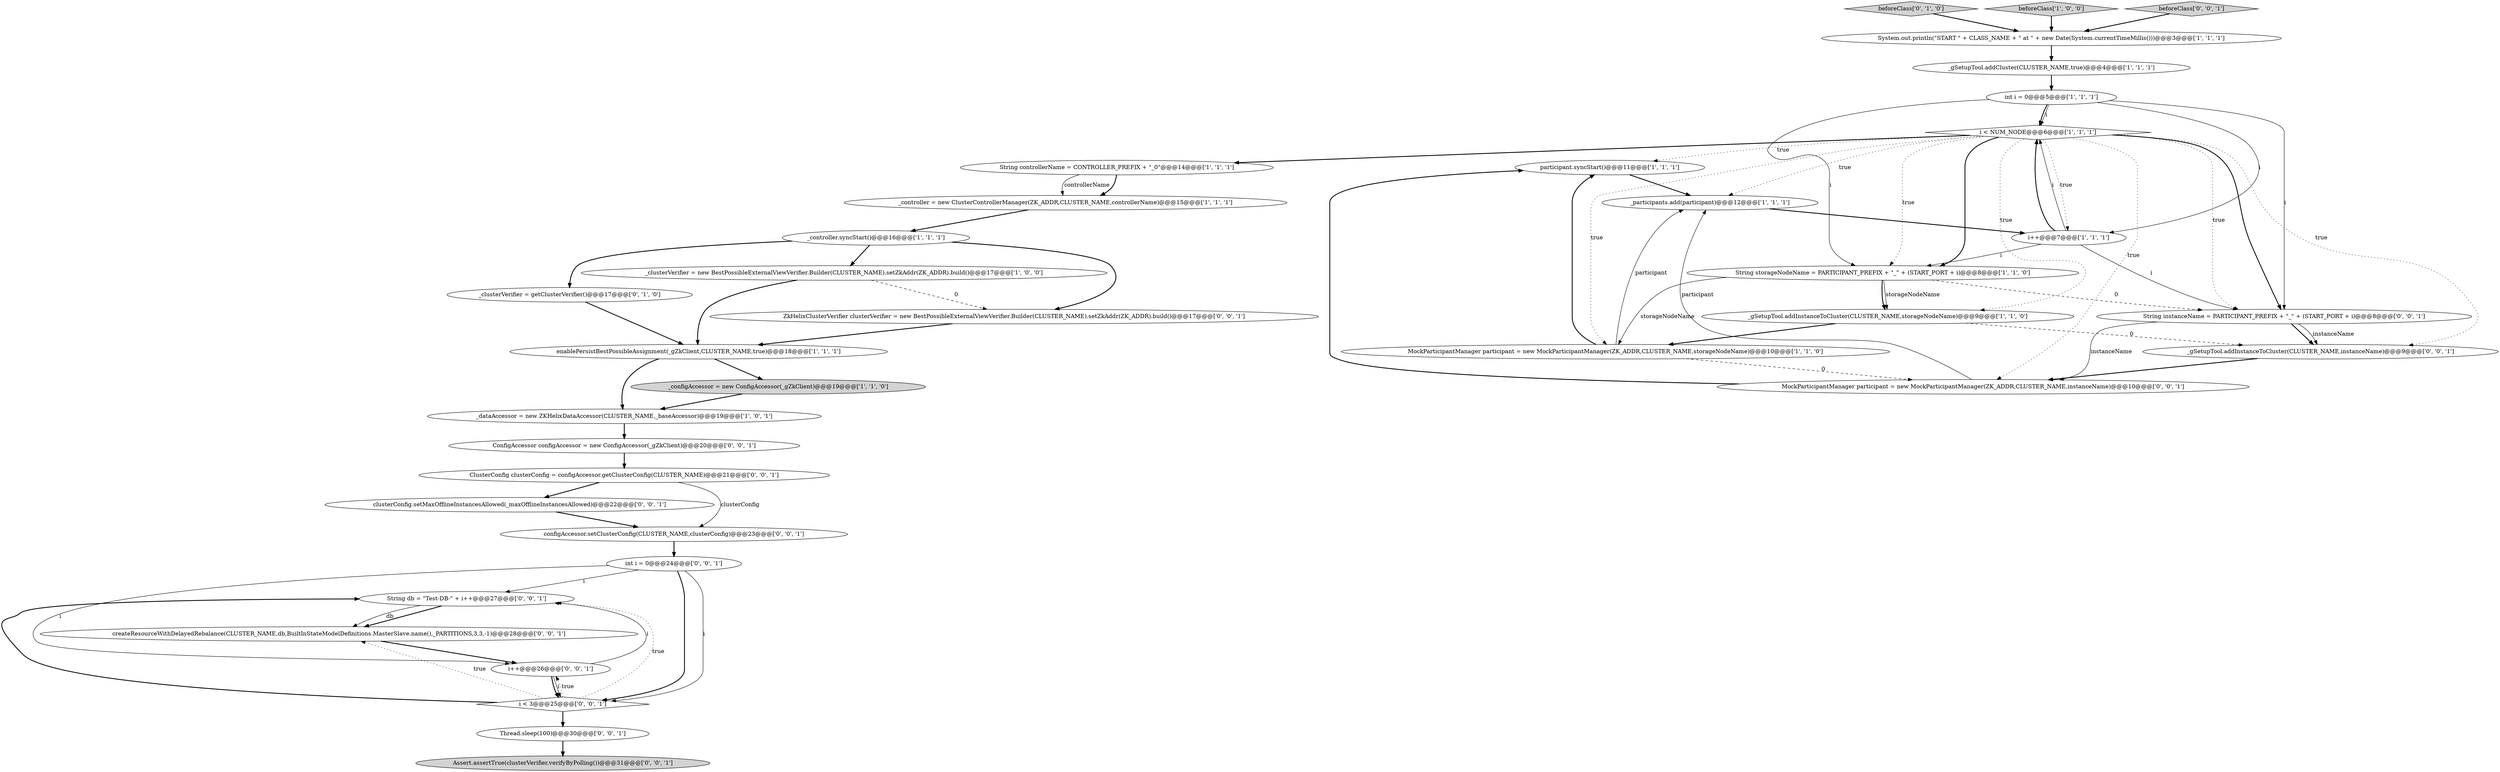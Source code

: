 digraph {
14 [style = filled, label = "_controller = new ClusterControllerManager(ZK_ADDR,CLUSTER_NAME,controllerName)@@@15@@@['1', '1', '1']", fillcolor = white, shape = ellipse image = "AAA0AAABBB1BBB"];
34 [style = filled, label = "Thread.sleep(100)@@@30@@@['0', '0', '1']", fillcolor = white, shape = ellipse image = "AAA0AAABBB3BBB"];
8 [style = filled, label = "i < NUM_NODE@@@6@@@['1', '1', '1']", fillcolor = white, shape = diamond image = "AAA0AAABBB1BBB"];
0 [style = filled, label = "participant.syncStart()@@@11@@@['1', '1', '1']", fillcolor = white, shape = ellipse image = "AAA0AAABBB1BBB"];
19 [style = filled, label = "beforeClass['0', '1', '0']", fillcolor = lightgray, shape = diamond image = "AAA0AAABBB2BBB"];
16 [style = filled, label = "_participants.add(participant)@@@12@@@['1', '1', '1']", fillcolor = white, shape = ellipse image = "AAA0AAABBB1BBB"];
1 [style = filled, label = "_controller.syncStart()@@@16@@@['1', '1', '1']", fillcolor = white, shape = ellipse image = "AAA0AAABBB1BBB"];
9 [style = filled, label = "MockParticipantManager participant = new MockParticipantManager(ZK_ADDR,CLUSTER_NAME,storageNodeName)@@@10@@@['1', '1', '0']", fillcolor = white, shape = ellipse image = "AAA0AAABBB1BBB"];
28 [style = filled, label = "ClusterConfig clusterConfig = configAccessor.getClusterConfig(CLUSTER_NAME)@@@21@@@['0', '0', '1']", fillcolor = white, shape = ellipse image = "AAA0AAABBB3BBB"];
4 [style = filled, label = "i++@@@7@@@['1', '1', '1']", fillcolor = white, shape = ellipse image = "AAA0AAABBB1BBB"];
18 [style = filled, label = "_clusterVerifier = getClusterVerifier()@@@17@@@['0', '1', '0']", fillcolor = white, shape = ellipse image = "AAA0AAABBB2BBB"];
25 [style = filled, label = "String db = \"Test-DB-\" + i++@@@27@@@['0', '0', '1']", fillcolor = white, shape = ellipse image = "AAA0AAABBB3BBB"];
6 [style = filled, label = "beforeClass['1', '0', '0']", fillcolor = lightgray, shape = diamond image = "AAA0AAABBB1BBB"];
35 [style = filled, label = "i < 3@@@25@@@['0', '0', '1']", fillcolor = white, shape = diamond image = "AAA0AAABBB3BBB"];
2 [style = filled, label = "_configAccessor = new ConfigAccessor(_gZkClient)@@@19@@@['1', '1', '0']", fillcolor = lightgray, shape = ellipse image = "AAA0AAABBB1BBB"];
24 [style = filled, label = "ConfigAccessor configAccessor = new ConfigAccessor(_gZkClient)@@@20@@@['0', '0', '1']", fillcolor = white, shape = ellipse image = "AAA0AAABBB3BBB"];
13 [style = filled, label = "String storageNodeName = PARTICIPANT_PREFIX + \"_\" + (START_PORT + i)@@@8@@@['1', '1', '0']", fillcolor = white, shape = ellipse image = "AAA0AAABBB1BBB"];
10 [style = filled, label = "_clusterVerifier = new BestPossibleExternalViewVerifier.Builder(CLUSTER_NAME).setZkAddr(ZK_ADDR).build()@@@17@@@['1', '0', '0']", fillcolor = white, shape = ellipse image = "AAA0AAABBB1BBB"];
30 [style = filled, label = "MockParticipantManager participant = new MockParticipantManager(ZK_ADDR,CLUSTER_NAME,instanceName)@@@10@@@['0', '0', '1']", fillcolor = white, shape = ellipse image = "AAA0AAABBB3BBB"];
15 [style = filled, label = "System.out.println(\"START \" + CLASS_NAME + \" at \" + new Date(System.currentTimeMillis()))@@@3@@@['1', '1', '1']", fillcolor = white, shape = ellipse image = "AAA0AAABBB1BBB"];
27 [style = filled, label = "ZkHelixClusterVerifier clusterVerifier = new BestPossibleExternalViewVerifier.Builder(CLUSTER_NAME).setZkAddr(ZK_ADDR).build()@@@17@@@['0', '0', '1']", fillcolor = white, shape = ellipse image = "AAA0AAABBB3BBB"];
29 [style = filled, label = "clusterConfig.setMaxOfflineInstancesAllowed(_maxOfflineInstancesAllowed)@@@22@@@['0', '0', '1']", fillcolor = white, shape = ellipse image = "AAA0AAABBB3BBB"];
11 [style = filled, label = "enablePersistBestPossibleAssignment(_gZkClient,CLUSTER_NAME,true)@@@18@@@['1', '1', '1']", fillcolor = white, shape = ellipse image = "AAA0AAABBB1BBB"];
21 [style = filled, label = "beforeClass['0', '0', '1']", fillcolor = lightgray, shape = diamond image = "AAA0AAABBB3BBB"];
32 [style = filled, label = "createResourceWithDelayedRebalance(CLUSTER_NAME,db,BuiltInStateModelDefinitions.MasterSlave.name(),_PARTITIONS,3,3,-1)@@@28@@@['0', '0', '1']", fillcolor = white, shape = ellipse image = "AAA0AAABBB3BBB"];
26 [style = filled, label = "i++@@@26@@@['0', '0', '1']", fillcolor = white, shape = ellipse image = "AAA0AAABBB3BBB"];
5 [style = filled, label = "_gSetupTool.addCluster(CLUSTER_NAME,true)@@@4@@@['1', '1', '1']", fillcolor = white, shape = ellipse image = "AAA0AAABBB1BBB"];
31 [style = filled, label = "int i = 0@@@24@@@['0', '0', '1']", fillcolor = white, shape = ellipse image = "AAA0AAABBB3BBB"];
12 [style = filled, label = "_dataAccessor = new ZKHelixDataAccessor(CLUSTER_NAME,_baseAccessor)@@@19@@@['1', '0', '1']", fillcolor = white, shape = ellipse image = "AAA0AAABBB1BBB"];
17 [style = filled, label = "String controllerName = CONTROLLER_PREFIX + \"_0\"@@@14@@@['1', '1', '1']", fillcolor = white, shape = ellipse image = "AAA0AAABBB1BBB"];
22 [style = filled, label = "String instanceName = PARTICIPANT_PREFIX + \"_\" + (START_PORT + i)@@@8@@@['0', '0', '1']", fillcolor = white, shape = ellipse image = "AAA0AAABBB3BBB"];
20 [style = filled, label = "_gSetupTool.addInstanceToCluster(CLUSTER_NAME,instanceName)@@@9@@@['0', '0', '1']", fillcolor = white, shape = ellipse image = "AAA0AAABBB3BBB"];
23 [style = filled, label = "configAccessor.setClusterConfig(CLUSTER_NAME,clusterConfig)@@@23@@@['0', '0', '1']", fillcolor = white, shape = ellipse image = "AAA0AAABBB3BBB"];
7 [style = filled, label = "_gSetupTool.addInstanceToCluster(CLUSTER_NAME,storageNodeName)@@@9@@@['1', '1', '0']", fillcolor = white, shape = ellipse image = "AAA0AAABBB1BBB"];
3 [style = filled, label = "int i = 0@@@5@@@['1', '1', '1']", fillcolor = white, shape = ellipse image = "AAA0AAABBB1BBB"];
33 [style = filled, label = "Assert.assertTrue(clusterVerifier.verifyByPolling())@@@31@@@['0', '0', '1']", fillcolor = lightgray, shape = ellipse image = "AAA0AAABBB3BBB"];
25->32 [style = bold, label=""];
4->13 [style = solid, label="i"];
13->7 [style = bold, label=""];
8->16 [style = dotted, label="true"];
11->12 [style = bold, label=""];
1->10 [style = bold, label=""];
16->4 [style = bold, label=""];
21->15 [style = bold, label=""];
26->35 [style = solid, label="i"];
6->15 [style = bold, label=""];
8->30 [style = dotted, label="true"];
7->9 [style = bold, label=""];
8->22 [style = dotted, label="true"];
13->22 [style = dashed, label="0"];
7->20 [style = dashed, label="0"];
26->35 [style = bold, label=""];
3->8 [style = solid, label="i"];
19->15 [style = bold, label=""];
3->22 [style = solid, label="i"];
31->25 [style = solid, label="i"];
1->18 [style = bold, label=""];
17->14 [style = bold, label=""];
4->8 [style = bold, label=""];
9->0 [style = bold, label=""];
10->11 [style = bold, label=""];
22->20 [style = bold, label=""];
1->27 [style = bold, label=""];
8->17 [style = bold, label=""];
27->11 [style = bold, label=""];
34->33 [style = bold, label=""];
4->8 [style = solid, label="i"];
22->20 [style = solid, label="instanceName"];
12->24 [style = bold, label=""];
11->2 [style = bold, label=""];
28->23 [style = solid, label="clusterConfig"];
25->32 [style = solid, label="db"];
8->7 [style = dotted, label="true"];
29->23 [style = bold, label=""];
3->4 [style = solid, label="i"];
14->1 [style = bold, label=""];
23->31 [style = bold, label=""];
32->26 [style = bold, label=""];
31->35 [style = bold, label=""];
9->16 [style = solid, label="participant"];
31->35 [style = solid, label="i"];
35->32 [style = dotted, label="true"];
20->30 [style = bold, label=""];
13->7 [style = solid, label="storageNodeName"];
35->25 [style = dotted, label="true"];
9->30 [style = dashed, label="0"];
35->26 [style = dotted, label="true"];
31->26 [style = solid, label="i"];
8->22 [style = bold, label=""];
17->14 [style = solid, label="controllerName"];
10->27 [style = dashed, label="0"];
3->8 [style = bold, label=""];
3->13 [style = solid, label="i"];
15->5 [style = bold, label=""];
8->13 [style = bold, label=""];
30->0 [style = bold, label=""];
8->20 [style = dotted, label="true"];
28->29 [style = bold, label=""];
35->25 [style = bold, label=""];
30->16 [style = solid, label="participant"];
5->3 [style = bold, label=""];
4->22 [style = solid, label="i"];
8->9 [style = dotted, label="true"];
24->28 [style = bold, label=""];
13->9 [style = solid, label="storageNodeName"];
35->34 [style = bold, label=""];
26->25 [style = solid, label="i"];
22->30 [style = solid, label="instanceName"];
8->4 [style = dotted, label="true"];
18->11 [style = bold, label=""];
2->12 [style = bold, label=""];
8->0 [style = dotted, label="true"];
8->13 [style = dotted, label="true"];
0->16 [style = bold, label=""];
}
